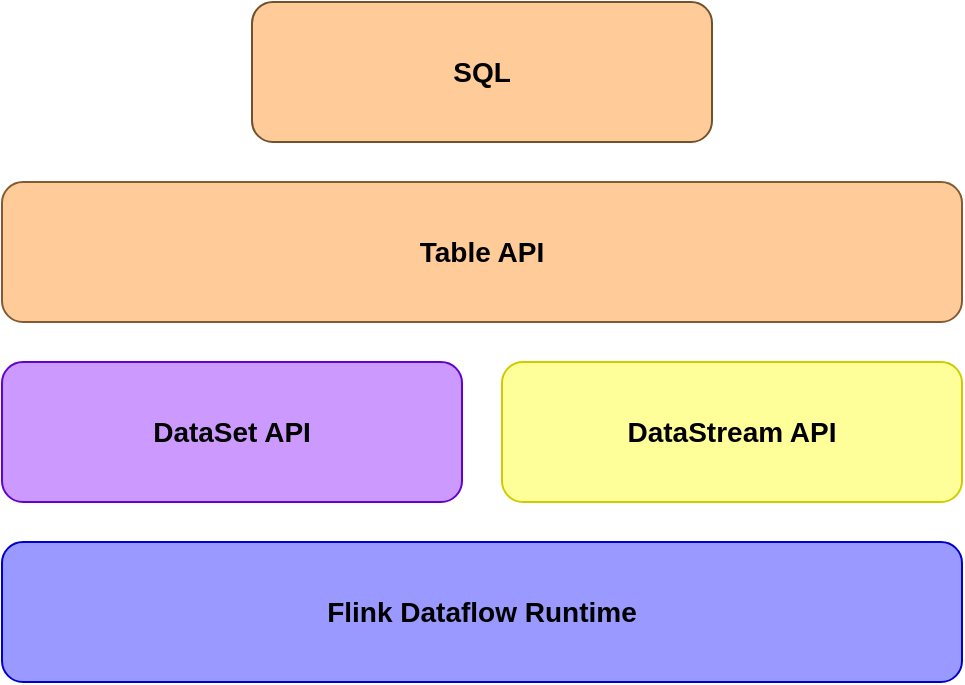 <mxfile version="12.4.8" type="github">
  <diagram id="Ht1M8jgEwFfnCIfOTk4-" name="Page-1">
    <mxGraphModel dx="1563" dy="623" grid="1" gridSize="10" guides="1" tooltips="1" connect="1" arrows="1" fold="1" page="1" pageScale="1" pageWidth="827" pageHeight="1169" math="0" shadow="0">
      <root>
        <mxCell id="0"/>
        <mxCell id="1" parent="0"/>
        <mxCell id="2K9lKY6o_eluK2soD-sr-3" value="&lt;span style=&quot;font-size: 14px&quot;&gt;&lt;b&gt;Table API&lt;/b&gt;&lt;/span&gt;" style="rounded=1;whiteSpace=wrap;html=1;fillColor=#FFCC99;strokeColor=#825B34;" vertex="1" parent="1">
          <mxGeometry x="180" y="280" width="480" height="70" as="geometry"/>
        </mxCell>
        <mxCell id="2K9lKY6o_eluK2soD-sr-4" value="&lt;b&gt;&lt;font style=&quot;font-size: 14px&quot;&gt;DataSet API&lt;/font&gt;&lt;/b&gt;" style="rounded=1;whiteSpace=wrap;html=1;fillColor=#CC99FF;strokeColor=#6600CC;" vertex="1" parent="1">
          <mxGeometry x="180" y="370" width="230" height="70" as="geometry"/>
        </mxCell>
        <mxCell id="2K9lKY6o_eluK2soD-sr-6" value="&lt;b&gt;&lt;font style=&quot;font-size: 14px&quot;&gt;DataStream API&lt;/font&gt;&lt;/b&gt;" style="rounded=1;whiteSpace=wrap;html=1;fillColor=#FFFF99;strokeColor=#CCCC00;" vertex="1" parent="1">
          <mxGeometry x="430" y="370" width="230" height="70" as="geometry"/>
        </mxCell>
        <mxCell id="2K9lKY6o_eluK2soD-sr-7" value="&lt;b&gt;&lt;font style=&quot;font-size: 14px&quot;&gt;SQL&lt;/font&gt;&lt;/b&gt;" style="rounded=1;whiteSpace=wrap;html=1;fillColor=#FFCC99;strokeColor=#73502E;" vertex="1" parent="1">
          <mxGeometry x="305" y="190" width="230" height="70" as="geometry"/>
        </mxCell>
        <mxCell id="2K9lKY6o_eluK2soD-sr-8" value="&lt;span style=&quot;font-size: 14px&quot;&gt;&lt;b&gt;Flink Dataflow Runtime&lt;/b&gt;&lt;/span&gt;" style="rounded=1;whiteSpace=wrap;html=1;fillColor=#9999FF;strokeColor=#0000CC;" vertex="1" parent="1">
          <mxGeometry x="180" y="460" width="480" height="70" as="geometry"/>
        </mxCell>
      </root>
    </mxGraphModel>
  </diagram>
</mxfile>
